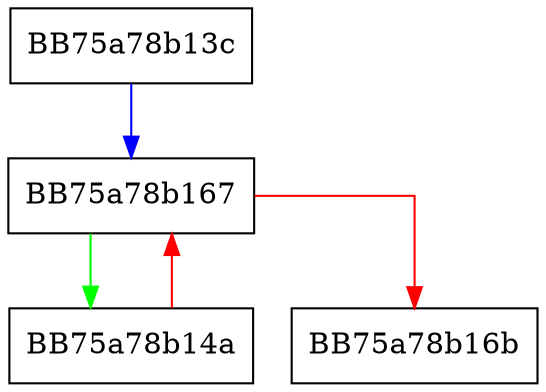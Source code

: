 digraph __vcrt_uninitialize_locks {
  node [shape="box"];
  graph [splines=ortho];
  BB75a78b13c -> BB75a78b167 [color="blue"];
  BB75a78b14a -> BB75a78b167 [color="red"];
  BB75a78b167 -> BB75a78b14a [color="green"];
  BB75a78b167 -> BB75a78b16b [color="red"];
}